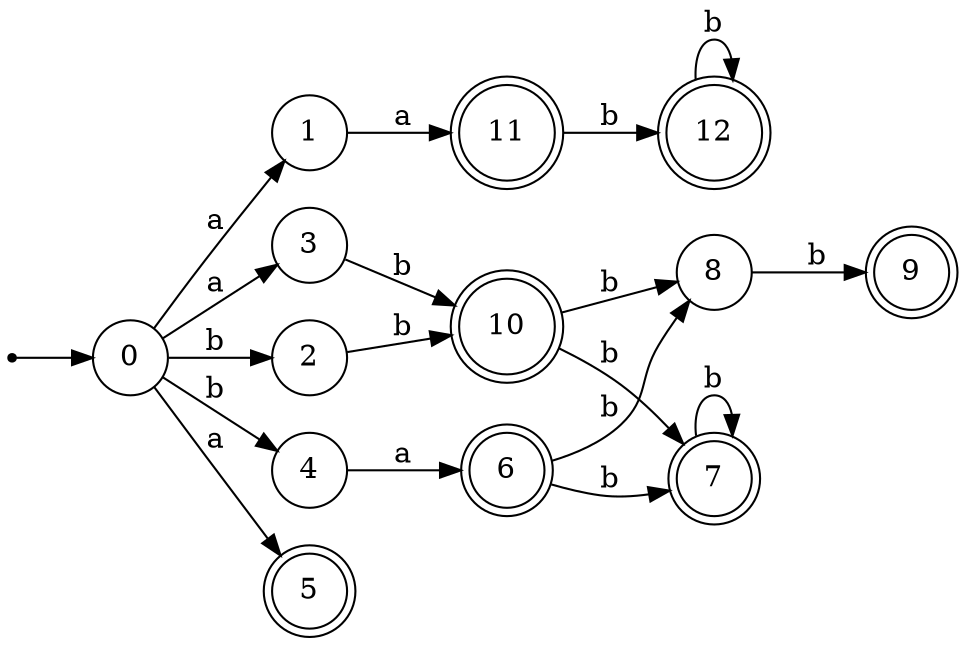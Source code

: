 digraph finite_state_machine {
rankdir=LR;
size="20,20";
node [shape = point]; "dummy0"
node [shape = circle]; "0";
"dummy0" -> "0";
node [shape = circle]; "1";
node [shape = circle]; "2";
node [shape = circle]; "3";
node [shape = circle]; "4";
node [shape = doublecircle]; "5";node [shape = doublecircle]; "6";node [shape = doublecircle]; "7";node [shape = circle]; "8";
node [shape = doublecircle]; "9";node [shape = doublecircle]; "10";node [shape = doublecircle]; "11";node [shape = doublecircle]; "12";"0" -> "1" [label = "a"];
 "0" -> "3" [label = "a"];
 "0" -> "5" [label = "a"];
 "0" -> "2" [label = "b"];
 "0" -> "4" [label = "b"];
 "4" -> "6" [label = "a"];
 "6" -> "8" [label = "b"];
 "6" -> "7" [label = "b"];
 "8" -> "9" [label = "b"];
 "7" -> "7" [label = "b"];
 "3" -> "10" [label = "b"];
 "10" -> "8" [label = "b"];
 "10" -> "7" [label = "b"];
 "2" -> "10" [label = "b"];
 "1" -> "11" [label = "a"];
 "11" -> "12" [label = "b"];
 "12" -> "12" [label = "b"];
 }
